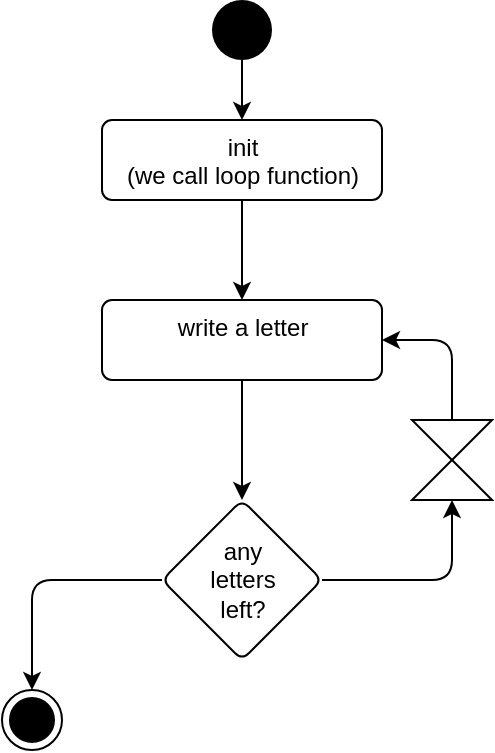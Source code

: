 <mxfile>
    <diagram id="XSff8OKWPEHXM-OvpFdF" name="Page-1">
        <mxGraphModel dx="322" dy="263" grid="1" gridSize="10" guides="1" tooltips="1" connect="1" arrows="1" fold="1" page="1" pageScale="1" pageWidth="850" pageHeight="1100" math="0" shadow="0">
            <root>
                <mxCell id="0"/>
                <mxCell id="1" parent="0"/>
                <mxCell id="4" style="edgeStyle=none;html=1;" edge="1" parent="1" source="2" target="5">
                    <mxGeometry relative="1" as="geometry">
                        <mxPoint x="415" y="270" as="targetPoint"/>
                    </mxGeometry>
                </mxCell>
                <mxCell id="2" value="" style="ellipse;fillColor=#000000;strokeColor=none;" vertex="1" parent="1">
                    <mxGeometry x="400" y="190" width="30" height="30" as="geometry"/>
                </mxCell>
                <mxCell id="6" style="edgeStyle=none;html=1;" edge="1" parent="1" source="5" target="7">
                    <mxGeometry relative="1" as="geometry">
                        <mxPoint x="415" y="360" as="targetPoint"/>
                    </mxGeometry>
                </mxCell>
                <mxCell id="5" value="init&lt;br&gt;(we call loop function)" style="html=1;align=center;verticalAlign=top;rounded=1;absoluteArcSize=1;arcSize=10;dashed=0;" vertex="1" parent="1">
                    <mxGeometry x="345" y="250" width="140" height="40" as="geometry"/>
                </mxCell>
                <mxCell id="9" value="" style="edgeStyle=none;html=1;" edge="1" parent="1" source="7" target="8">
                    <mxGeometry relative="1" as="geometry"/>
                </mxCell>
                <mxCell id="7" value="write a letter" style="html=1;align=center;verticalAlign=top;rounded=1;absoluteArcSize=1;arcSize=10;dashed=0;" vertex="1" parent="1">
                    <mxGeometry x="345" y="340" width="140" height="40" as="geometry"/>
                </mxCell>
                <mxCell id="11" style="edgeStyle=none;html=1;" edge="1" parent="1" source="8" target="14">
                    <mxGeometry relative="1" as="geometry">
                        <mxPoint x="520" y="420" as="targetPoint"/>
                        <Array as="points">
                            <mxPoint x="520" y="480"/>
                        </Array>
                    </mxGeometry>
                </mxCell>
                <mxCell id="16" style="edgeStyle=none;html=1;entryX=0.5;entryY=0;entryDx=0;entryDy=0;" edge="1" parent="1" source="8" target="13">
                    <mxGeometry relative="1" as="geometry">
                        <mxPoint x="290" y="480" as="targetPoint"/>
                        <Array as="points">
                            <mxPoint x="310" y="480"/>
                        </Array>
                    </mxGeometry>
                </mxCell>
                <mxCell id="8" value="" style="rhombus;whiteSpace=wrap;html=1;verticalAlign=top;rounded=1;arcSize=10;dashed=0;" vertex="1" parent="1">
                    <mxGeometry x="375" y="440" width="80" height="80" as="geometry"/>
                </mxCell>
                <mxCell id="10" value="any&lt;br&gt;letters&lt;br&gt;left?" style="text;html=1;strokeColor=none;fillColor=none;align=center;verticalAlign=middle;whiteSpace=wrap;rounded=0;" vertex="1" parent="1">
                    <mxGeometry x="382.5" y="465" width="65" height="30" as="geometry"/>
                </mxCell>
                <mxCell id="13" value="" style="ellipse;html=1;shape=endState;fillColor=#000000;strokeColor=#000000;" vertex="1" parent="1">
                    <mxGeometry x="295" y="535" width="30" height="30" as="geometry"/>
                </mxCell>
                <mxCell id="15" style="edgeStyle=none;html=1;entryX=1;entryY=0.5;entryDx=0;entryDy=0;" edge="1" parent="1" source="14" target="7">
                    <mxGeometry relative="1" as="geometry">
                        <mxPoint x="520" y="340" as="targetPoint"/>
                        <Array as="points">
                            <mxPoint x="520" y="360"/>
                        </Array>
                    </mxGeometry>
                </mxCell>
                <mxCell id="14" value="" style="shape=collate;whiteSpace=wrap;html=1;" vertex="1" parent="1">
                    <mxGeometry x="500" y="400" width="40" height="40" as="geometry"/>
                </mxCell>
            </root>
        </mxGraphModel>
    </diagram>
</mxfile>